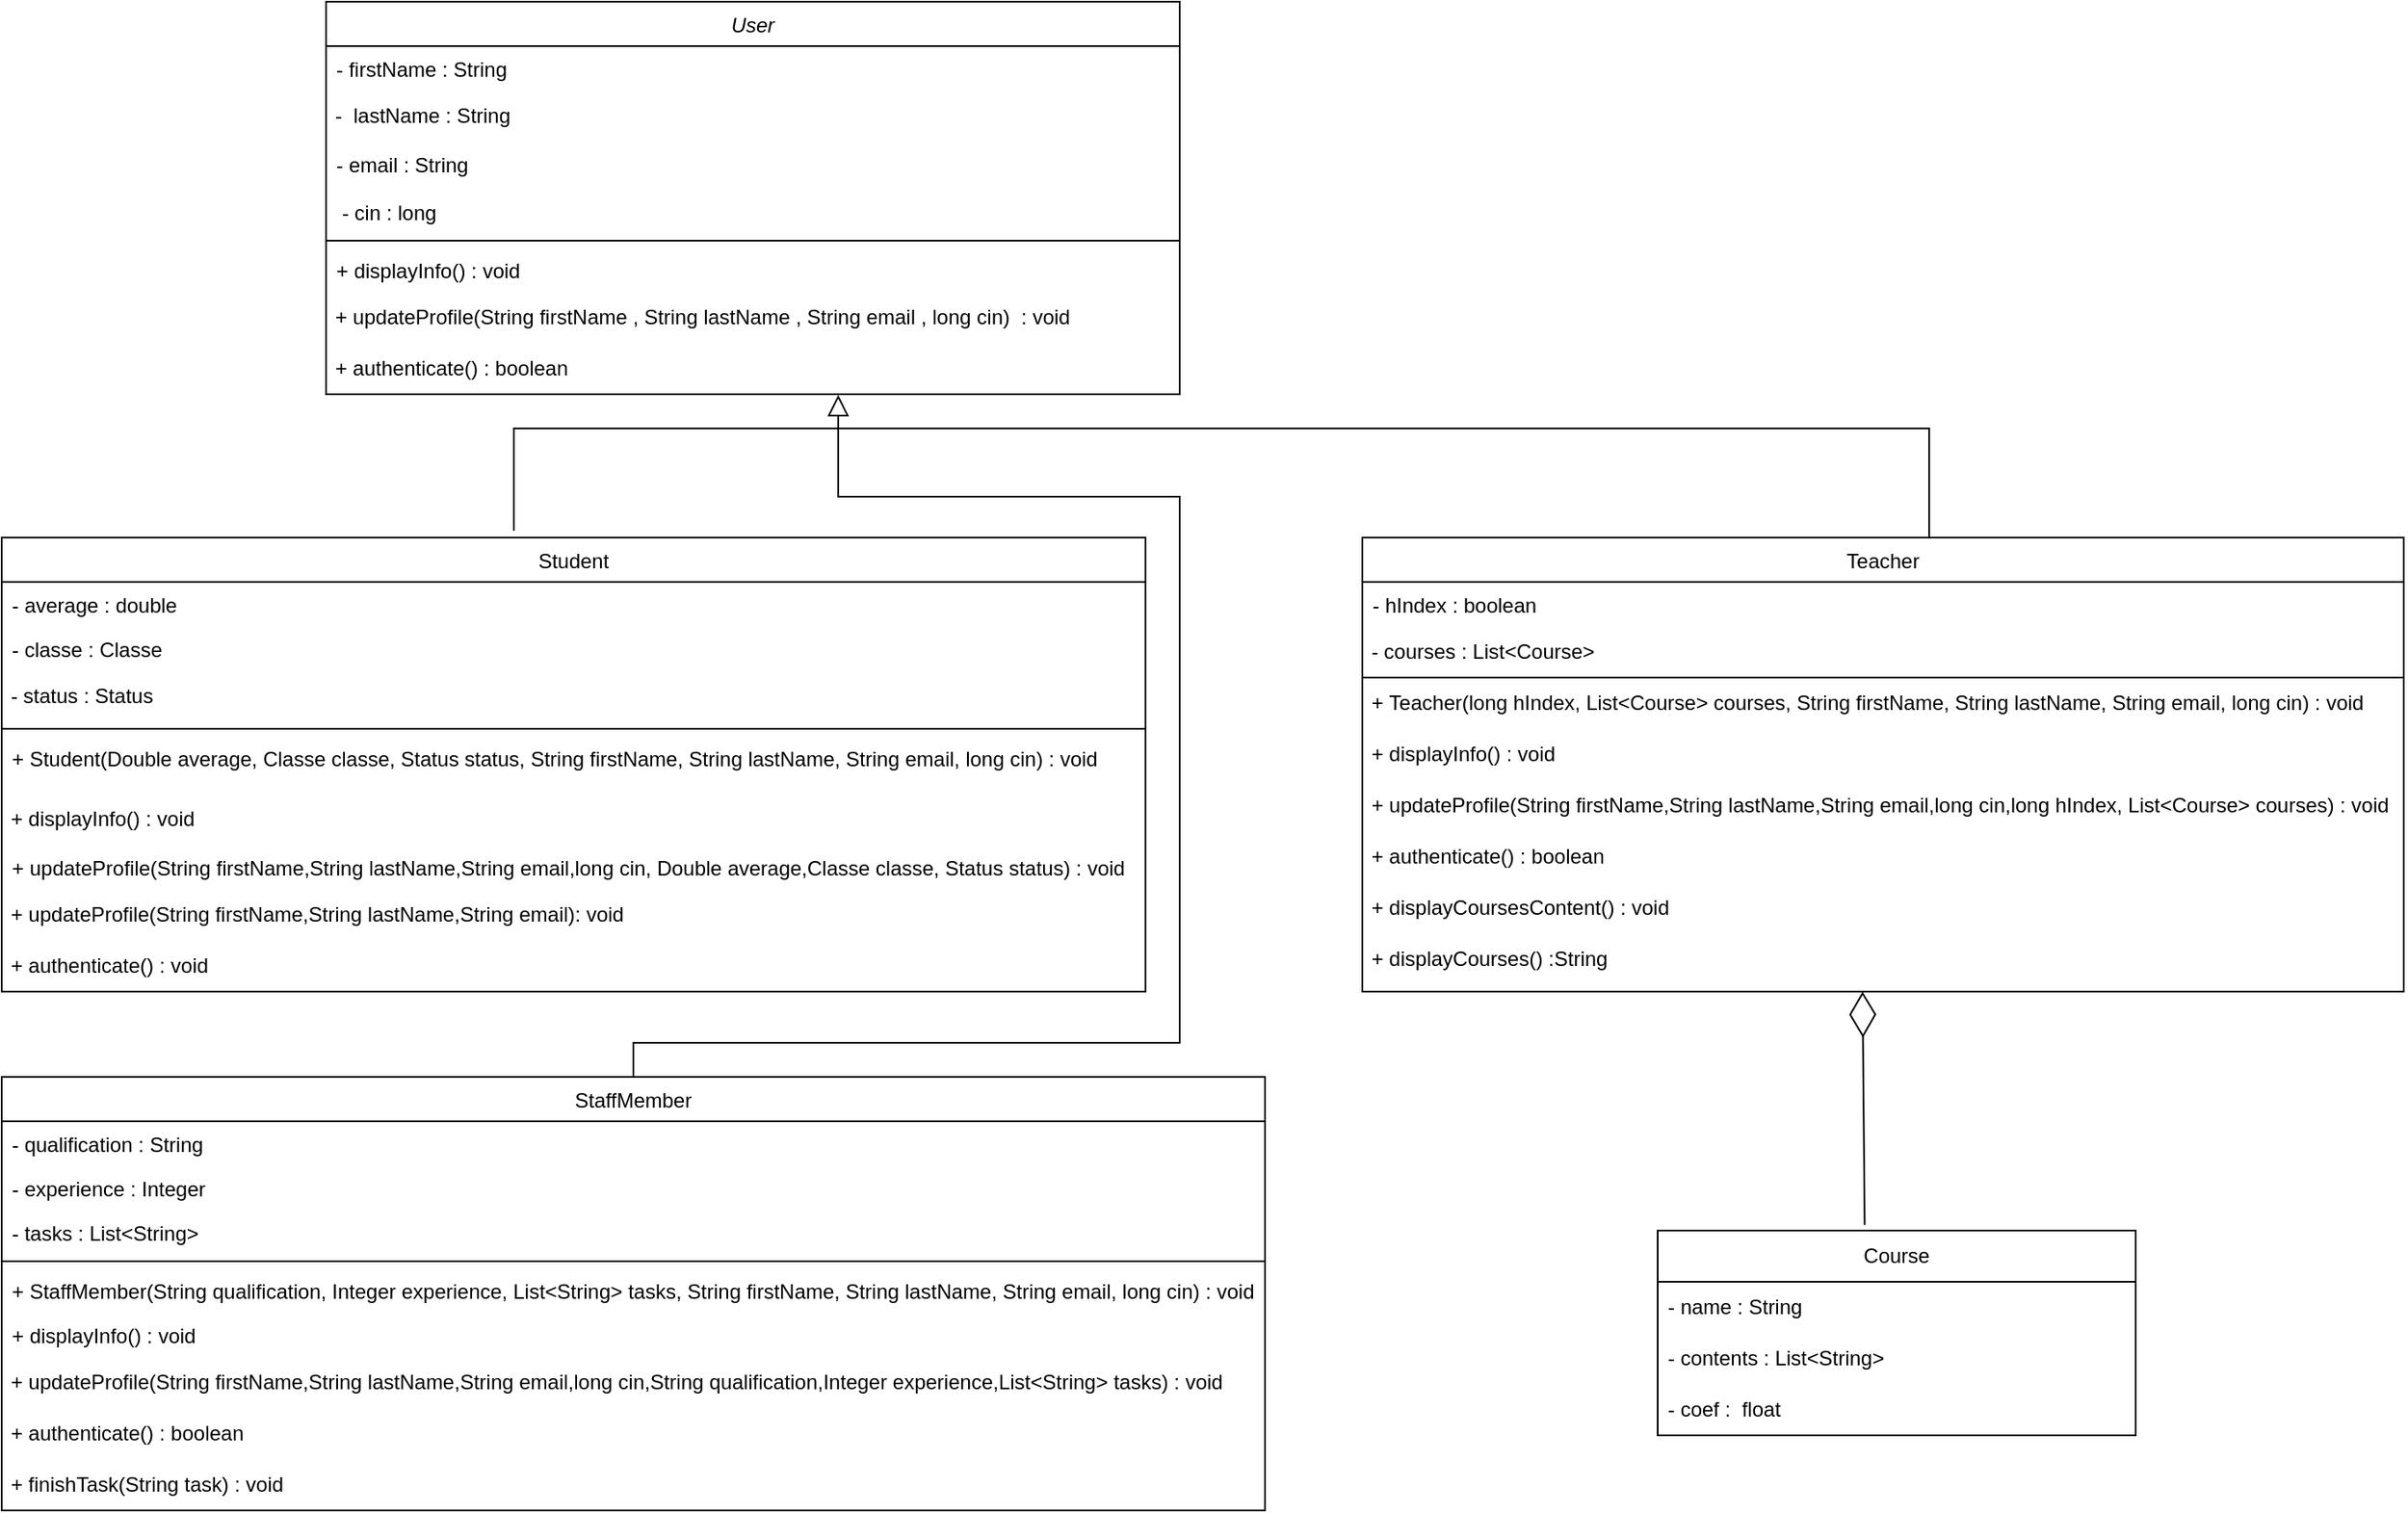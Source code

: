 <mxfile version="24.2.5" type="github">
  <diagram name="Page-1" id="elUMD8avu2c7UWYwDu4T">
    <mxGraphModel dx="1050" dy="570" grid="1" gridSize="10" guides="1" tooltips="1" connect="1" arrows="1" fold="1" page="1" pageScale="1" pageWidth="827" pageHeight="1169" math="0" shadow="0">
      <root>
        <mxCell id="0" />
        <mxCell id="1" parent="0" />
        <mxCell id="uGKnodkLF38KHBi4FHSt-1" value="User" style="swimlane;fontStyle=2;align=center;verticalAlign=top;childLayout=stackLayout;horizontal=1;startSize=26;horizontalStack=0;resizeParent=1;resizeLast=0;collapsible=1;marginBottom=0;rounded=0;shadow=0;strokeWidth=1;" vertex="1" parent="1">
          <mxGeometry x="230" y="160" width="500" height="230" as="geometry">
            <mxRectangle x="220" y="120" width="160" height="26" as="alternateBounds" />
          </mxGeometry>
        </mxCell>
        <mxCell id="uGKnodkLF38KHBi4FHSt-2" value="- firstName : String&#xa;&#xa;" style="text;align=left;verticalAlign=top;spacingLeft=4;spacingRight=4;overflow=hidden;rotatable=0;points=[[0,0.5],[1,0.5]];portConstraint=eastwest;" vertex="1" parent="uGKnodkLF38KHBi4FHSt-1">
          <mxGeometry y="26" width="500" height="26" as="geometry" />
        </mxCell>
        <mxCell id="uGKnodkLF38KHBi4FHSt-3" value="&amp;nbsp;-&amp;nbsp; lastName : String" style="text;html=1;align=left;verticalAlign=middle;whiteSpace=wrap;rounded=0;" vertex="1" parent="uGKnodkLF38KHBi4FHSt-1">
          <mxGeometry y="52" width="500" height="30" as="geometry" />
        </mxCell>
        <mxCell id="uGKnodkLF38KHBi4FHSt-4" value="- email : String" style="text;align=left;verticalAlign=top;spacingLeft=4;spacingRight=4;overflow=hidden;rotatable=0;points=[[0,0.5],[1,0.5]];portConstraint=eastwest;rounded=0;shadow=0;html=0;" vertex="1" parent="uGKnodkLF38KHBi4FHSt-1">
          <mxGeometry y="82" width="500" height="28" as="geometry" />
        </mxCell>
        <mxCell id="uGKnodkLF38KHBi4FHSt-5" value=" - cin : long" style="text;align=left;verticalAlign=top;spacingLeft=4;spacingRight=4;overflow=hidden;rotatable=0;points=[[0,0.5],[1,0.5]];portConstraint=eastwest;rounded=0;shadow=0;html=0;" vertex="1" parent="uGKnodkLF38KHBi4FHSt-1">
          <mxGeometry y="110" width="500" height="26" as="geometry" />
        </mxCell>
        <mxCell id="uGKnodkLF38KHBi4FHSt-6" value="" style="line;html=1;strokeWidth=1;align=left;verticalAlign=middle;spacingTop=-1;spacingLeft=3;spacingRight=3;rotatable=0;labelPosition=right;points=[];portConstraint=eastwest;" vertex="1" parent="uGKnodkLF38KHBi4FHSt-1">
          <mxGeometry y="136" width="500" height="8" as="geometry" />
        </mxCell>
        <mxCell id="uGKnodkLF38KHBi4FHSt-7" value="+ displayInfo() : void" style="text;align=left;verticalAlign=top;spacingLeft=4;spacingRight=4;overflow=hidden;rotatable=0;points=[[0,0.5],[1,0.5]];portConstraint=eastwest;" vertex="1" parent="uGKnodkLF38KHBi4FHSt-1">
          <mxGeometry y="144" width="500" height="26" as="geometry" />
        </mxCell>
        <mxCell id="uGKnodkLF38KHBi4FHSt-8" value="&amp;nbsp;+&amp;nbsp;updateProfile(String firstName ,&amp;nbsp;String lastName ,&amp;nbsp;String email ,&amp;nbsp;long cin)&amp;nbsp; : void" style="text;html=1;align=left;verticalAlign=middle;whiteSpace=wrap;rounded=0;" vertex="1" parent="uGKnodkLF38KHBi4FHSt-1">
          <mxGeometry y="170" width="500" height="30" as="geometry" />
        </mxCell>
        <mxCell id="uGKnodkLF38KHBi4FHSt-9" value="&amp;nbsp;+&amp;nbsp;authenticate() : boolean" style="text;html=1;align=left;verticalAlign=middle;whiteSpace=wrap;rounded=0;" vertex="1" parent="uGKnodkLF38KHBi4FHSt-1">
          <mxGeometry y="200" width="500" height="30" as="geometry" />
        </mxCell>
        <mxCell id="uGKnodkLF38KHBi4FHSt-10" value="Student" style="swimlane;fontStyle=0;align=center;verticalAlign=top;childLayout=stackLayout;horizontal=1;startSize=26;horizontalStack=0;resizeParent=1;resizeLast=0;collapsible=1;marginBottom=0;rounded=0;shadow=0;strokeWidth=1;" vertex="1" parent="1">
          <mxGeometry x="40" y="474" width="670" height="266" as="geometry">
            <mxRectangle x="130" y="380" width="160" height="26" as="alternateBounds" />
          </mxGeometry>
        </mxCell>
        <mxCell id="uGKnodkLF38KHBi4FHSt-11" value="- average : double" style="text;align=left;verticalAlign=top;spacingLeft=4;spacingRight=4;overflow=hidden;rotatable=0;points=[[0,0.5],[1,0.5]];portConstraint=eastwest;" vertex="1" parent="uGKnodkLF38KHBi4FHSt-10">
          <mxGeometry y="26" width="670" height="26" as="geometry" />
        </mxCell>
        <mxCell id="uGKnodkLF38KHBi4FHSt-12" value="- classe : Classe" style="text;align=left;verticalAlign=top;spacingLeft=4;spacingRight=4;overflow=hidden;rotatable=0;points=[[0,0.5],[1,0.5]];portConstraint=eastwest;rounded=0;shadow=0;html=0;" vertex="1" parent="uGKnodkLF38KHBi4FHSt-10">
          <mxGeometry y="52" width="670" height="26" as="geometry" />
        </mxCell>
        <mxCell id="uGKnodkLF38KHBi4FHSt-13" value="&amp;nbsp;- status : Status" style="text;html=1;align=left;verticalAlign=middle;whiteSpace=wrap;rounded=0;" vertex="1" parent="uGKnodkLF38KHBi4FHSt-10">
          <mxGeometry y="78" width="670" height="30" as="geometry" />
        </mxCell>
        <mxCell id="uGKnodkLF38KHBi4FHSt-14" value="" style="line;html=1;strokeWidth=1;align=left;verticalAlign=middle;spacingTop=-1;spacingLeft=3;spacingRight=3;rotatable=0;labelPosition=right;points=[];portConstraint=eastwest;" vertex="1" parent="uGKnodkLF38KHBi4FHSt-10">
          <mxGeometry y="108" width="670" height="8" as="geometry" />
        </mxCell>
        <mxCell id="uGKnodkLF38KHBi4FHSt-15" value="+ Student(Double average, Classe classe, Status status, String firstName, String lastName, String email, long cin) : void" style="text;align=left;verticalAlign=top;spacingLeft=4;spacingRight=4;overflow=hidden;rotatable=0;points=[[0,0.5],[1,0.5]];portConstraint=eastwest;fontStyle=0" vertex="1" parent="uGKnodkLF38KHBi4FHSt-10">
          <mxGeometry y="116" width="670" height="34" as="geometry" />
        </mxCell>
        <mxCell id="uGKnodkLF38KHBi4FHSt-16" value="&amp;nbsp;+&amp;nbsp;displayInfo() : void" style="text;html=1;align=left;verticalAlign=middle;whiteSpace=wrap;rounded=0;" vertex="1" parent="uGKnodkLF38KHBi4FHSt-10">
          <mxGeometry y="150" width="670" height="30" as="geometry" />
        </mxCell>
        <mxCell id="uGKnodkLF38KHBi4FHSt-17" value="+ updateProfile(String firstName,String lastName,String email,long cin, Double average,Classe classe, Status status) : void" style="text;align=left;verticalAlign=top;spacingLeft=4;spacingRight=4;overflow=hidden;rotatable=0;points=[[0,0.5],[1,0.5]];portConstraint=eastwest;" vertex="1" parent="uGKnodkLF38KHBi4FHSt-10">
          <mxGeometry y="180" width="670" height="26" as="geometry" />
        </mxCell>
        <mxCell id="uGKnodkLF38KHBi4FHSt-18" value="&amp;nbsp;+&amp;nbsp;updateProfile(String firstName,String lastName,String email): void" style="text;html=1;align=left;verticalAlign=middle;whiteSpace=wrap;rounded=0;" vertex="1" parent="uGKnodkLF38KHBi4FHSt-10">
          <mxGeometry y="206" width="670" height="30" as="geometry" />
        </mxCell>
        <mxCell id="uGKnodkLF38KHBi4FHSt-19" value="&amp;nbsp;+&amp;nbsp;authenticate() : void" style="text;html=1;align=left;verticalAlign=middle;whiteSpace=wrap;rounded=0;" vertex="1" parent="uGKnodkLF38KHBi4FHSt-10">
          <mxGeometry y="236" width="670" height="30" as="geometry" />
        </mxCell>
        <mxCell id="uGKnodkLF38KHBi4FHSt-20" value="Teacher" style="swimlane;fontStyle=0;align=center;verticalAlign=top;childLayout=stackLayout;horizontal=1;startSize=26;horizontalStack=0;resizeParent=1;resizeLast=0;collapsible=1;marginBottom=0;rounded=0;shadow=0;strokeWidth=1;" vertex="1" parent="1">
          <mxGeometry x="837" y="474" width="610" height="266" as="geometry">
            <mxRectangle x="340" y="380" width="170" height="26" as="alternateBounds" />
          </mxGeometry>
        </mxCell>
        <mxCell id="uGKnodkLF38KHBi4FHSt-21" value="- hIndex : boolean" style="text;align=left;verticalAlign=top;spacingLeft=4;spacingRight=4;overflow=hidden;rotatable=0;points=[[0,0.5],[1,0.5]];portConstraint=eastwest;" vertex="1" parent="uGKnodkLF38KHBi4FHSt-20">
          <mxGeometry y="26" width="610" height="26" as="geometry" />
        </mxCell>
        <mxCell id="uGKnodkLF38KHBi4FHSt-22" value="&amp;nbsp;-&amp;nbsp;courses :&amp;nbsp;List&amp;lt;Course&amp;gt;" style="text;html=1;align=left;verticalAlign=middle;whiteSpace=wrap;rounded=0;" vertex="1" parent="uGKnodkLF38KHBi4FHSt-20">
          <mxGeometry y="52" width="610" height="30" as="geometry" />
        </mxCell>
        <mxCell id="uGKnodkLF38KHBi4FHSt-23" value="&amp;nbsp;+&amp;nbsp;Teacher(long hIndex, List&amp;lt;Course&amp;gt; courses, String firstName, String lastName, String email, long cin) : void" style="text;html=1;align=left;verticalAlign=middle;whiteSpace=wrap;rounded=0;" vertex="1" parent="uGKnodkLF38KHBi4FHSt-20">
          <mxGeometry y="82" width="610" height="30" as="geometry" />
        </mxCell>
        <mxCell id="uGKnodkLF38KHBi4FHSt-24" value="" style="endArrow=none;html=1;rounded=0;exitX=0;exitY=0;exitDx=0;exitDy=0;entryX=1;entryY=0;entryDx=0;entryDy=0;" edge="1" parent="uGKnodkLF38KHBi4FHSt-20" source="uGKnodkLF38KHBi4FHSt-23" target="uGKnodkLF38KHBi4FHSt-23">
          <mxGeometry width="50" height="50" relative="1" as="geometry">
            <mxPoint x="120" y="260" as="sourcePoint" />
            <mxPoint x="170" y="210" as="targetPoint" />
          </mxGeometry>
        </mxCell>
        <mxCell id="uGKnodkLF38KHBi4FHSt-25" value="&amp;nbsp;+&amp;nbsp;displayInfo() : void" style="text;html=1;align=left;verticalAlign=middle;whiteSpace=wrap;rounded=0;" vertex="1" parent="uGKnodkLF38KHBi4FHSt-20">
          <mxGeometry y="112" width="610" height="30" as="geometry" />
        </mxCell>
        <mxCell id="uGKnodkLF38KHBi4FHSt-26" value="&amp;nbsp;+&amp;nbsp;updateProfile(String firstName,String lastName,String email,long cin,long hIndex, List&amp;lt;Course&amp;gt; courses) : void" style="text;html=1;align=left;verticalAlign=middle;whiteSpace=wrap;rounded=0;" vertex="1" parent="uGKnodkLF38KHBi4FHSt-20">
          <mxGeometry y="142" width="610" height="30" as="geometry" />
        </mxCell>
        <mxCell id="uGKnodkLF38KHBi4FHSt-27" value="&amp;nbsp;+&amp;nbsp;authenticate() : boolean" style="text;html=1;align=left;verticalAlign=middle;whiteSpace=wrap;rounded=0;" vertex="1" parent="uGKnodkLF38KHBi4FHSt-20">
          <mxGeometry y="172" width="610" height="30" as="geometry" />
        </mxCell>
        <mxCell id="uGKnodkLF38KHBi4FHSt-28" value="&amp;nbsp;+&amp;nbsp;displayCoursesContent() : void" style="text;html=1;align=left;verticalAlign=middle;whiteSpace=wrap;rounded=0;" vertex="1" parent="uGKnodkLF38KHBi4FHSt-20">
          <mxGeometry y="202" width="610" height="30" as="geometry" />
        </mxCell>
        <mxCell id="uGKnodkLF38KHBi4FHSt-29" value="&amp;nbsp;+&amp;nbsp;displayCourses() :String" style="text;html=1;align=left;verticalAlign=middle;whiteSpace=wrap;rounded=0;" vertex="1" parent="uGKnodkLF38KHBi4FHSt-20">
          <mxGeometry y="232" width="610" height="30" as="geometry" />
        </mxCell>
        <mxCell id="uGKnodkLF38KHBi4FHSt-30" value="StaffMember" style="swimlane;fontStyle=0;align=center;verticalAlign=top;childLayout=stackLayout;horizontal=1;startSize=26;horizontalStack=0;resizeParent=1;resizeLast=0;collapsible=1;marginBottom=0;rounded=0;shadow=0;strokeWidth=1;" vertex="1" parent="1">
          <mxGeometry x="40" y="790" width="740" height="254" as="geometry">
            <mxRectangle x="550" y="140" width="160" height="26" as="alternateBounds" />
          </mxGeometry>
        </mxCell>
        <mxCell id="uGKnodkLF38KHBi4FHSt-31" value="- qualification : String" style="text;align=left;verticalAlign=top;spacingLeft=4;spacingRight=4;overflow=hidden;rotatable=0;points=[[0,0.5],[1,0.5]];portConstraint=eastwest;" vertex="1" parent="uGKnodkLF38KHBi4FHSt-30">
          <mxGeometry y="26" width="740" height="26" as="geometry" />
        </mxCell>
        <mxCell id="uGKnodkLF38KHBi4FHSt-32" value="- experience : Integer" style="text;align=left;verticalAlign=top;spacingLeft=4;spacingRight=4;overflow=hidden;rotatable=0;points=[[0,0.5],[1,0.5]];portConstraint=eastwest;rounded=0;shadow=0;html=0;" vertex="1" parent="uGKnodkLF38KHBi4FHSt-30">
          <mxGeometry y="52" width="740" height="26" as="geometry" />
        </mxCell>
        <mxCell id="uGKnodkLF38KHBi4FHSt-33" value="- tasks : List&lt;String&gt;" style="text;align=left;verticalAlign=top;spacingLeft=4;spacingRight=4;overflow=hidden;rotatable=0;points=[[0,0.5],[1,0.5]];portConstraint=eastwest;rounded=0;shadow=0;html=0;" vertex="1" parent="uGKnodkLF38KHBi4FHSt-30">
          <mxGeometry y="78" width="740" height="26" as="geometry" />
        </mxCell>
        <mxCell id="uGKnodkLF38KHBi4FHSt-34" value="" style="line;html=1;strokeWidth=1;align=left;verticalAlign=middle;spacingTop=-1;spacingLeft=3;spacingRight=3;rotatable=0;labelPosition=right;points=[];portConstraint=eastwest;" vertex="1" parent="uGKnodkLF38KHBi4FHSt-30">
          <mxGeometry y="104" width="740" height="8" as="geometry" />
        </mxCell>
        <mxCell id="uGKnodkLF38KHBi4FHSt-35" value="+ StaffMember(String qualification, Integer experience, List&lt;String&gt; tasks, String firstName, String lastName, String email, long cin) : void" style="text;align=left;verticalAlign=top;spacingLeft=4;spacingRight=4;overflow=hidden;rotatable=0;points=[[0,0.5],[1,0.5]];portConstraint=eastwest;" vertex="1" parent="uGKnodkLF38KHBi4FHSt-30">
          <mxGeometry y="112" width="740" height="26" as="geometry" />
        </mxCell>
        <mxCell id="uGKnodkLF38KHBi4FHSt-36" value="+ displayInfo() : void" style="text;align=left;verticalAlign=top;spacingLeft=4;spacingRight=4;overflow=hidden;rotatable=0;points=[[0,0.5],[1,0.5]];portConstraint=eastwest;" vertex="1" parent="uGKnodkLF38KHBi4FHSt-30">
          <mxGeometry y="138" width="740" height="26" as="geometry" />
        </mxCell>
        <mxCell id="uGKnodkLF38KHBi4FHSt-37" value="&amp;nbsp;+&amp;nbsp;updateProfile(String firstName,String lastName,String email,long cin,String qualification,Integer experience,List&amp;lt;String&amp;gt; tasks) : void" style="text;html=1;align=left;verticalAlign=middle;whiteSpace=wrap;rounded=0;" vertex="1" parent="uGKnodkLF38KHBi4FHSt-30">
          <mxGeometry y="164" width="740" height="30" as="geometry" />
        </mxCell>
        <mxCell id="uGKnodkLF38KHBi4FHSt-38" value="&amp;nbsp;+&amp;nbsp;authenticate() : boolean" style="text;html=1;align=left;verticalAlign=middle;whiteSpace=wrap;rounded=0;" vertex="1" parent="uGKnodkLF38KHBi4FHSt-30">
          <mxGeometry y="194" width="740" height="30" as="geometry" />
        </mxCell>
        <mxCell id="uGKnodkLF38KHBi4FHSt-39" value="&amp;nbsp;+&amp;nbsp;finishTask(String task) : void" style="text;html=1;align=left;verticalAlign=middle;whiteSpace=wrap;rounded=0;" vertex="1" parent="uGKnodkLF38KHBi4FHSt-30">
          <mxGeometry y="224" width="740" height="30" as="geometry" />
        </mxCell>
        <mxCell id="uGKnodkLF38KHBi4FHSt-40" value="Course" style="swimlane;fontStyle=0;childLayout=stackLayout;horizontal=1;startSize=30;horizontalStack=0;resizeParent=1;resizeParentMax=0;resizeLast=0;collapsible=1;marginBottom=0;whiteSpace=wrap;html=1;" vertex="1" parent="1">
          <mxGeometry x="1010" y="880" width="280" height="120" as="geometry" />
        </mxCell>
        <mxCell id="uGKnodkLF38KHBi4FHSt-41" value="-&amp;nbsp;name : String" style="text;strokeColor=none;fillColor=none;align=left;verticalAlign=middle;spacingLeft=4;spacingRight=4;overflow=hidden;points=[[0,0.5],[1,0.5]];portConstraint=eastwest;rotatable=0;whiteSpace=wrap;html=1;" vertex="1" parent="uGKnodkLF38KHBi4FHSt-40">
          <mxGeometry y="30" width="280" height="30" as="geometry" />
        </mxCell>
        <mxCell id="uGKnodkLF38KHBi4FHSt-42" value="-&amp;nbsp;contents :&amp;nbsp;List&amp;lt;String&amp;gt;" style="text;strokeColor=none;fillColor=none;align=left;verticalAlign=middle;spacingLeft=4;spacingRight=4;overflow=hidden;points=[[0,0.5],[1,0.5]];portConstraint=eastwest;rotatable=0;whiteSpace=wrap;html=1;" vertex="1" parent="uGKnodkLF38KHBi4FHSt-40">
          <mxGeometry y="60" width="280" height="30" as="geometry" />
        </mxCell>
        <mxCell id="uGKnodkLF38KHBi4FHSt-43" value="- coef :&amp;nbsp;&amp;nbsp;float&amp;nbsp;" style="text;strokeColor=none;fillColor=none;align=left;verticalAlign=middle;spacingLeft=4;spacingRight=4;overflow=hidden;points=[[0,0.5],[1,0.5]];portConstraint=eastwest;rotatable=0;whiteSpace=wrap;html=1;" vertex="1" parent="uGKnodkLF38KHBi4FHSt-40">
          <mxGeometry y="90" width="280" height="30" as="geometry" />
        </mxCell>
        <mxCell id="uGKnodkLF38KHBi4FHSt-44" value="" style="endArrow=block;endSize=10;endFill=0;shadow=0;strokeWidth=1;rounded=0;curved=0;edgeStyle=elbowEdgeStyle;elbow=vertical;exitX=0.5;exitY=0;exitDx=0;exitDy=0;entryX=0.6;entryY=1.011;entryDx=0;entryDy=0;entryPerimeter=0;" edge="1" parent="1" target="uGKnodkLF38KHBi4FHSt-9">
          <mxGeometry width="160" relative="1" as="geometry">
            <mxPoint x="1169" y="474" as="sourcePoint" />
            <mxPoint x="532" y="400" as="targetPoint" />
            <Array as="points">
              <mxPoint x="547" y="410" />
              <mxPoint x="847" y="410" />
            </Array>
          </mxGeometry>
        </mxCell>
        <mxCell id="uGKnodkLF38KHBi4FHSt-45" value="" style="endArrow=none;html=1;rounded=0;" edge="1" parent="1">
          <mxGeometry width="50" height="50" relative="1" as="geometry">
            <mxPoint x="340" y="470" as="sourcePoint" />
            <mxPoint x="530" y="410" as="targetPoint" />
            <Array as="points">
              <mxPoint x="340" y="410" />
            </Array>
          </mxGeometry>
        </mxCell>
        <mxCell id="uGKnodkLF38KHBi4FHSt-46" value="" style="endArrow=none;html=1;rounded=0;exitX=0.5;exitY=0;exitDx=0;exitDy=0;" edge="1" parent="1" source="uGKnodkLF38KHBi4FHSt-30">
          <mxGeometry width="50" height="50" relative="1" as="geometry">
            <mxPoint x="370" y="780" as="sourcePoint" />
            <mxPoint x="530" y="410" as="targetPoint" />
            <Array as="points">
              <mxPoint x="410" y="770" />
              <mxPoint x="730" y="770" />
              <mxPoint x="730" y="450" />
              <mxPoint x="530" y="450" />
            </Array>
          </mxGeometry>
        </mxCell>
        <mxCell id="uGKnodkLF38KHBi4FHSt-47" value="" style="endArrow=diamondThin;endFill=0;endSize=24;html=1;rounded=0;exitX=0.433;exitY=-0.027;exitDx=0;exitDy=0;exitPerimeter=0;" edge="1" parent="1" source="uGKnodkLF38KHBi4FHSt-40">
          <mxGeometry width="160" relative="1" as="geometry">
            <mxPoint x="860" y="830" as="sourcePoint" />
            <mxPoint x="1130" y="740" as="targetPoint" />
          </mxGeometry>
        </mxCell>
      </root>
    </mxGraphModel>
  </diagram>
</mxfile>
